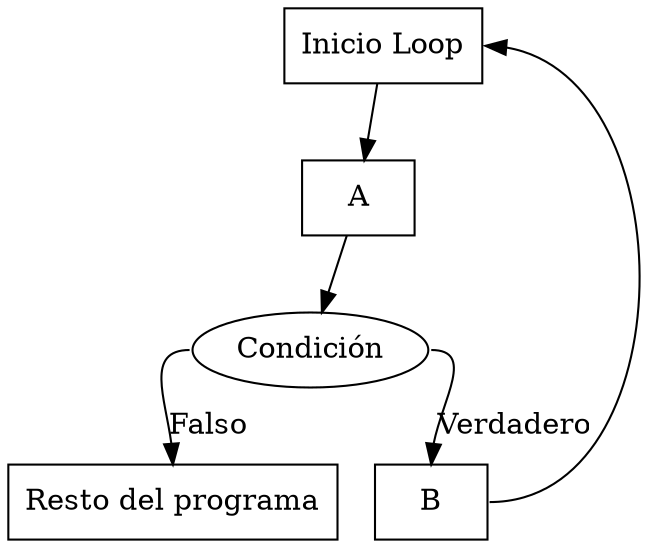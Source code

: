 digraph G {
  {node[shape=box, rank=min] "Inicio Loop"}
  {node[shape=box] A }
  {node[shape=box] B}
  {node[shape=box] "Resto del programa"}
  "Inicio Loop" -> A -> Condición
  B:e -> "Inicio Loop":e
  Condición:e -> B:n [label=Verdadero,labelfloat=True]
  Condición:w -> "Resto del programa":n [label=Falso,labelfloat=True]
}
